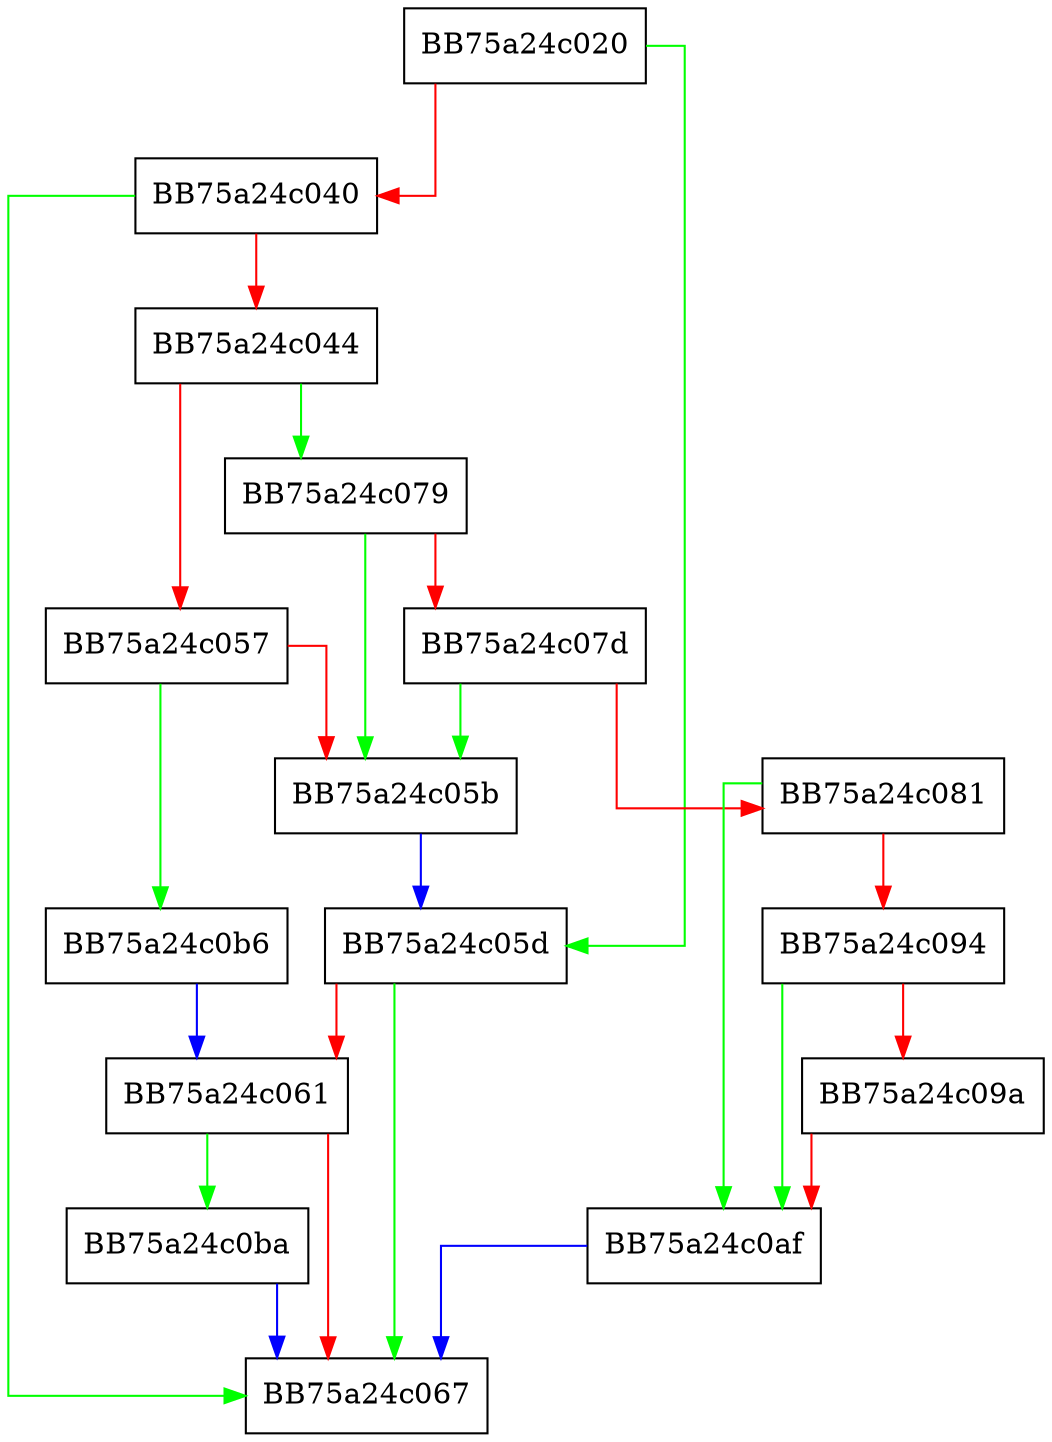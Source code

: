digraph Next {
  node [shape="box"];
  graph [splines=ortho];
  BB75a24c020 -> BB75a24c05d [color="green"];
  BB75a24c020 -> BB75a24c040 [color="red"];
  BB75a24c040 -> BB75a24c067 [color="green"];
  BB75a24c040 -> BB75a24c044 [color="red"];
  BB75a24c044 -> BB75a24c079 [color="green"];
  BB75a24c044 -> BB75a24c057 [color="red"];
  BB75a24c057 -> BB75a24c0b6 [color="green"];
  BB75a24c057 -> BB75a24c05b [color="red"];
  BB75a24c05b -> BB75a24c05d [color="blue"];
  BB75a24c05d -> BB75a24c067 [color="green"];
  BB75a24c05d -> BB75a24c061 [color="red"];
  BB75a24c061 -> BB75a24c0ba [color="green"];
  BB75a24c061 -> BB75a24c067 [color="red"];
  BB75a24c079 -> BB75a24c05b [color="green"];
  BB75a24c079 -> BB75a24c07d [color="red"];
  BB75a24c07d -> BB75a24c05b [color="green"];
  BB75a24c07d -> BB75a24c081 [color="red"];
  BB75a24c081 -> BB75a24c0af [color="green"];
  BB75a24c081 -> BB75a24c094 [color="red"];
  BB75a24c094 -> BB75a24c0af [color="green"];
  BB75a24c094 -> BB75a24c09a [color="red"];
  BB75a24c09a -> BB75a24c0af [color="red"];
  BB75a24c0af -> BB75a24c067 [color="blue"];
  BB75a24c0b6 -> BB75a24c061 [color="blue"];
  BB75a24c0ba -> BB75a24c067 [color="blue"];
}